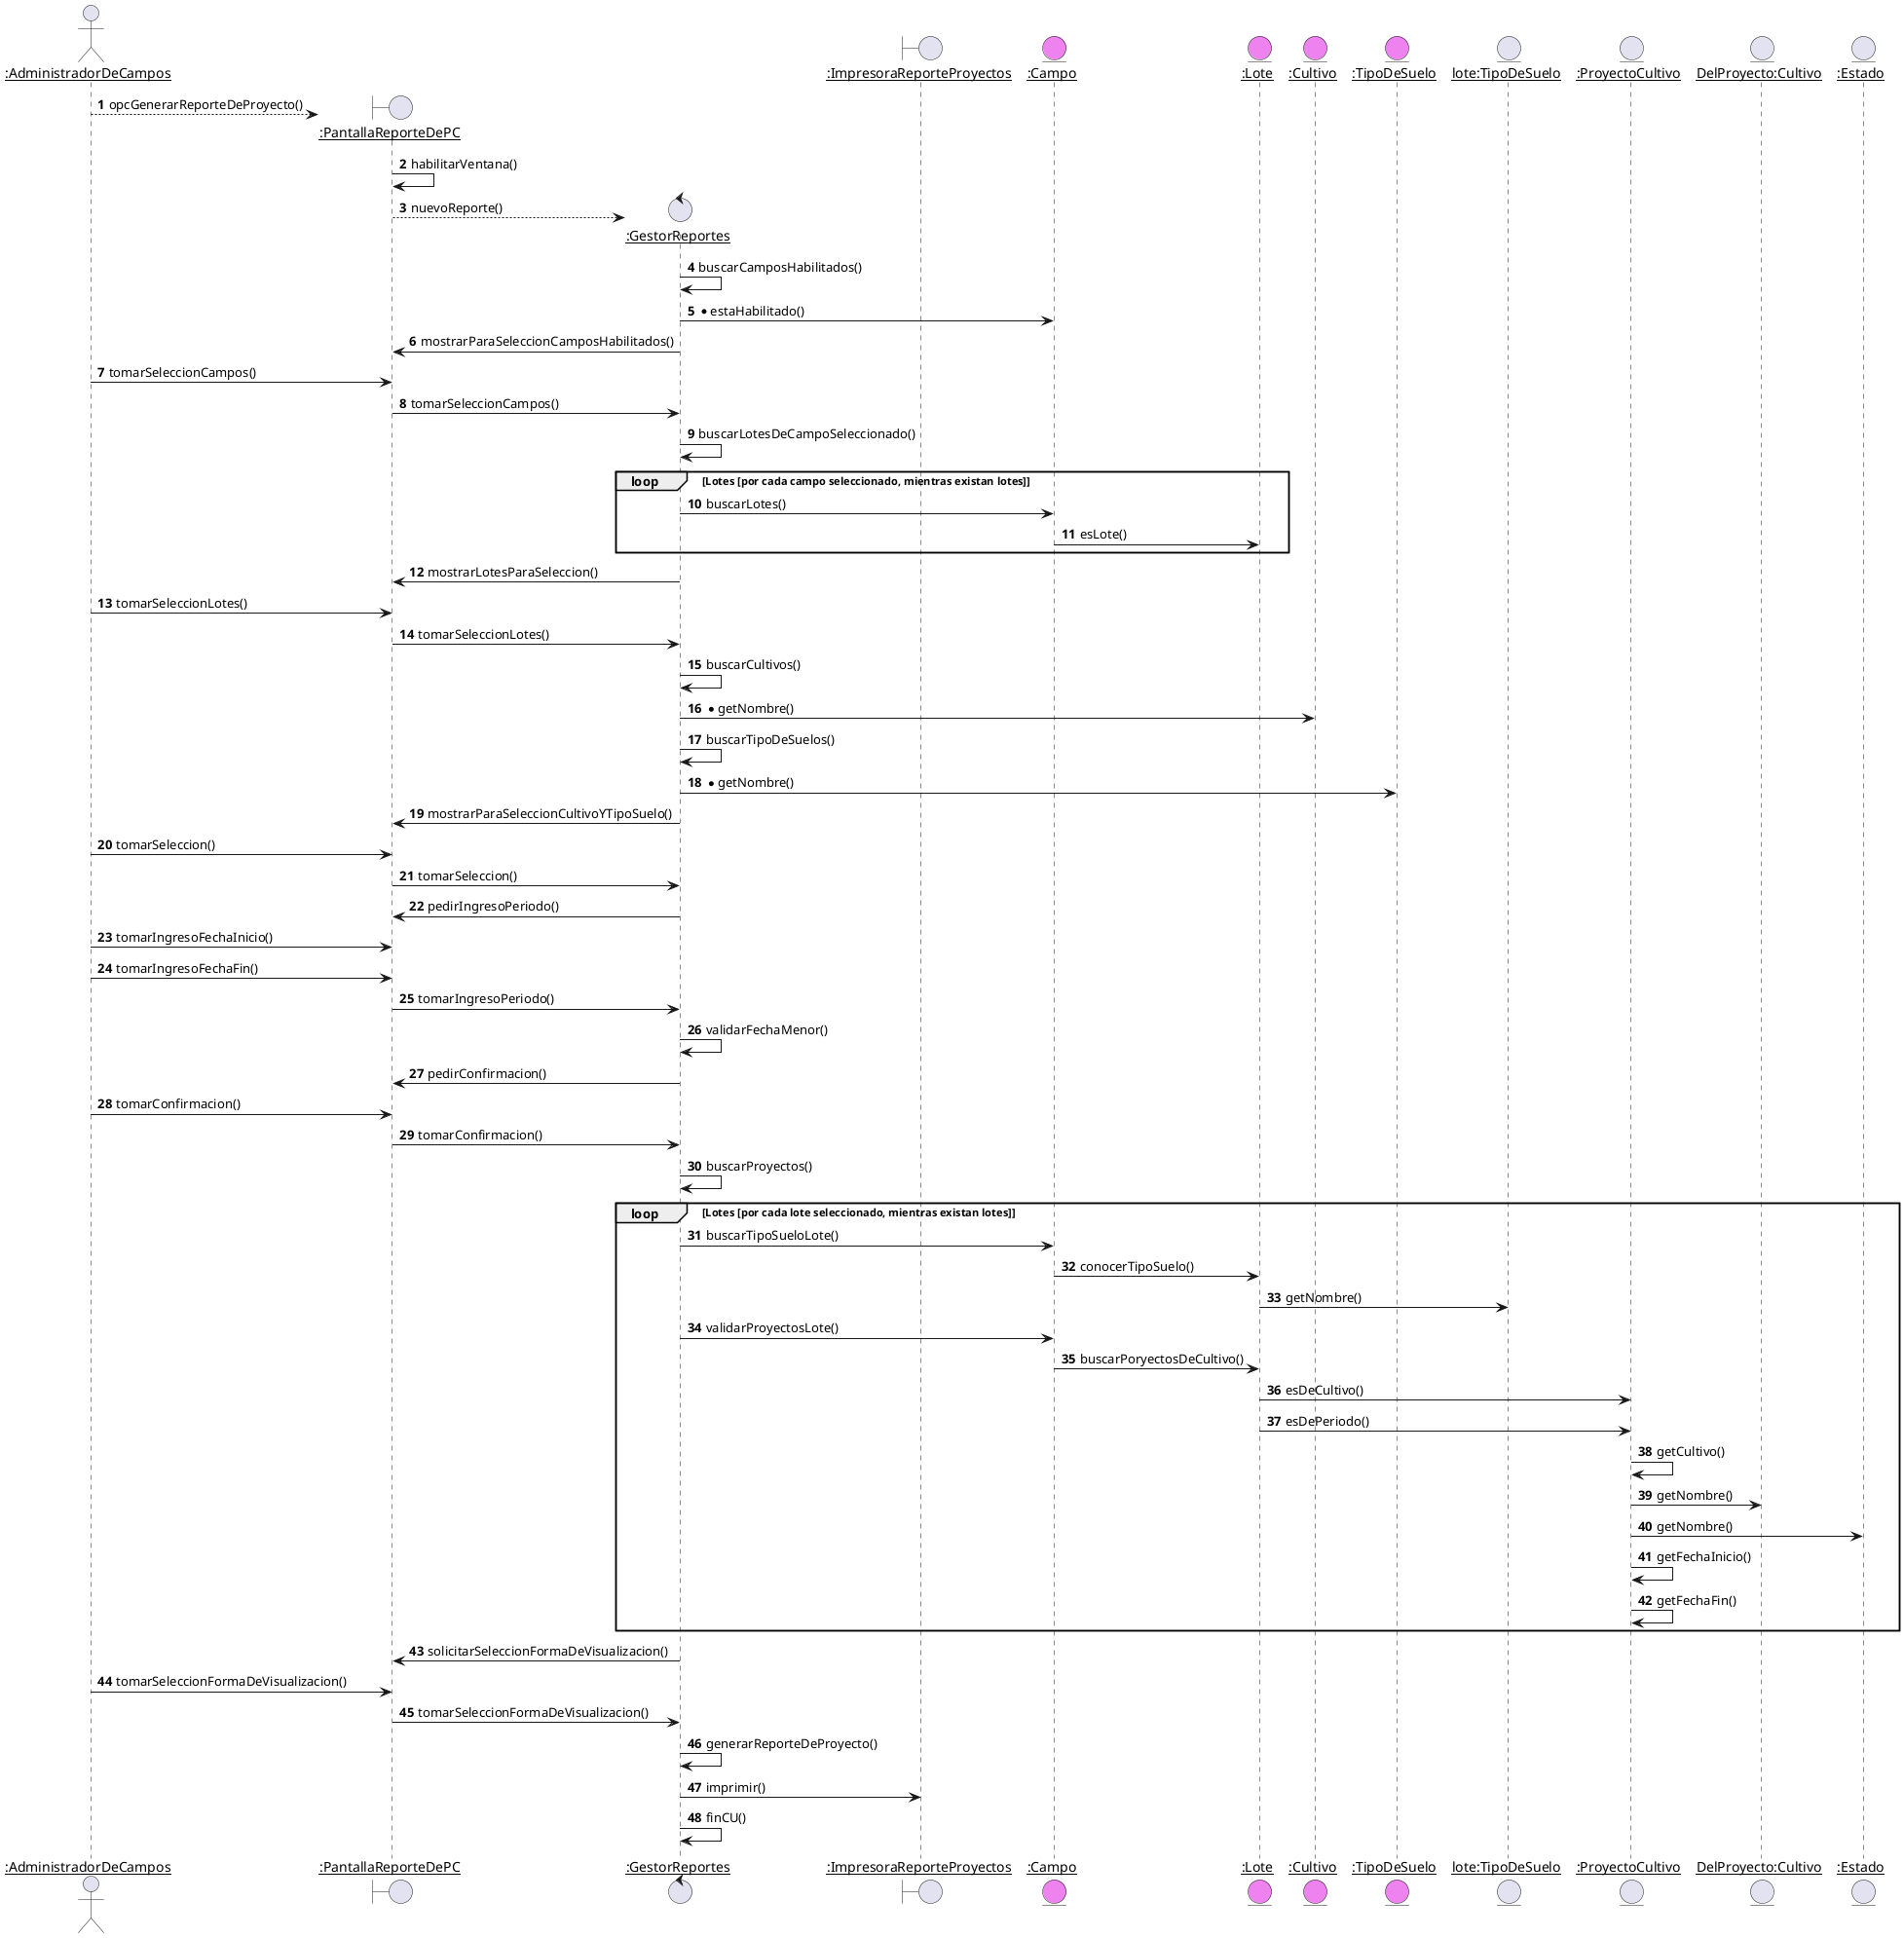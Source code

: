 @startuml CU2: Generar reportes 
autonumber 

actor "__:AdministradorDeCampos__" as ADM 
boundary "__:PantallaReporteDePC__" as Pantalla 
control "__:GestorReportes__" as Gestor 
boundary "__:ImpresoraReporteProyectos__" as Impresora 
ADM --> Pantalla**: opcGenerarReporteDeProyecto()

Pantalla -> Pantalla: habilitarVentana()
Pantalla --> Gestor**: nuevoReporte()

entity "__:Campo__" as Campo #violet 
Gestor -> Gestor: buscarCamposHabilitados()
Gestor -> Campo: *estaHabilitado()

Gestor -> Pantalla: mostrarParaSeleccionCamposHabilitados()
ADM -> Pantalla: tomarSeleccionCampos()
Pantalla -> Gestor: tomarSeleccionCampos() 
entity "__:Lote__" as Lote #violet
Gestor -> Gestor: buscarLotesDeCampoSeleccionado()
loop Lotes [por cada campo seleccionado, mientras existan lotes]
    Gestor -> Campo: buscarLotes()
    Campo -> Lote: esLote()
end
Gestor -> Pantalla: mostrarLotesParaSeleccion() 
ADM -> Pantalla: tomarSeleccionLotes()
Pantalla -> Gestor: tomarSeleccionLotes()
Gestor -> Gestor: buscarCultivos()
entity "__:Cultivo__" as Cultivos #violet
Gestor -> Cultivos: *getNombre()

Gestor -> Gestor: buscarTipoDeSuelos()
entity "__:TipoDeSuelo__" as TipoSuelo1 #violet
entity "__lote:TipoDeSuelo__" as TipoSuelo 
Gestor -> TipoSuelo1: *getNombre()

Gestor -> Pantalla: mostrarParaSeleccionCultivoYTipoSuelo()
ADM -> Pantalla: tomarSeleccion()
Pantalla -> Gestor: tomarSeleccion()

Gestor -> Pantalla: pedirIngresoPeriodo()
ADM -> Pantalla: tomarIngresoFechaInicio()
ADM -> Pantalla: tomarIngresoFechaFin()
Pantalla -> Gestor: tomarIngresoPeriodo()

Gestor -> Gestor: validarFechaMenor()
Gestor -> Pantalla: pedirConfirmacion()
ADM -> Pantalla: tomarConfirmacion()
Pantalla -> Gestor: tomarConfirmacion()

Gestor -> Gestor: buscarProyectos()
entity "__:ProyectoCultivo__" as ProyectoCultivo
entity "__DelProyecto:Cultivo__" as Cultivo 
loop Lotes [por cada lote seleccionado, mientras existan lotes]
Gestor -> Campo: buscarTipoSueloLote()
Campo -> Lote: conocerTipoSuelo()
Lote -> TipoSuelo: getNombre()

Gestor -> Campo: validarProyectosLote()
Campo -> Lote: buscarPoryectosDeCultivo()
Lote -> ProyectoCultivo: esDeCultivo()
Lote -> ProyectoCultivo: esDePeriodo()
ProyectoCultivo -> ProyectoCultivo: getCultivo()
ProyectoCultivo -> Cultivo: getNombre()

entity "__:Estado__" as E 
ProyectoCultivo -> E: getNombre()
ProyectoCultivo -> ProyectoCultivo: getFechaInicio()
ProyectoCultivo -> ProyectoCultivo: getFechaFin()
end

Gestor -> Pantalla: solicitarSeleccionFormaDeVisualizacion()
ADM -> Pantalla: tomarSeleccionFormaDeVisualizacion()
Pantalla -> Gestor: tomarSeleccionFormaDeVisualizacion()

Gestor->Gestor: generarReporteDeProyecto()

Gestor -> Impresora: imprimir()

Gestor-> Gestor: finCU()
@enduml